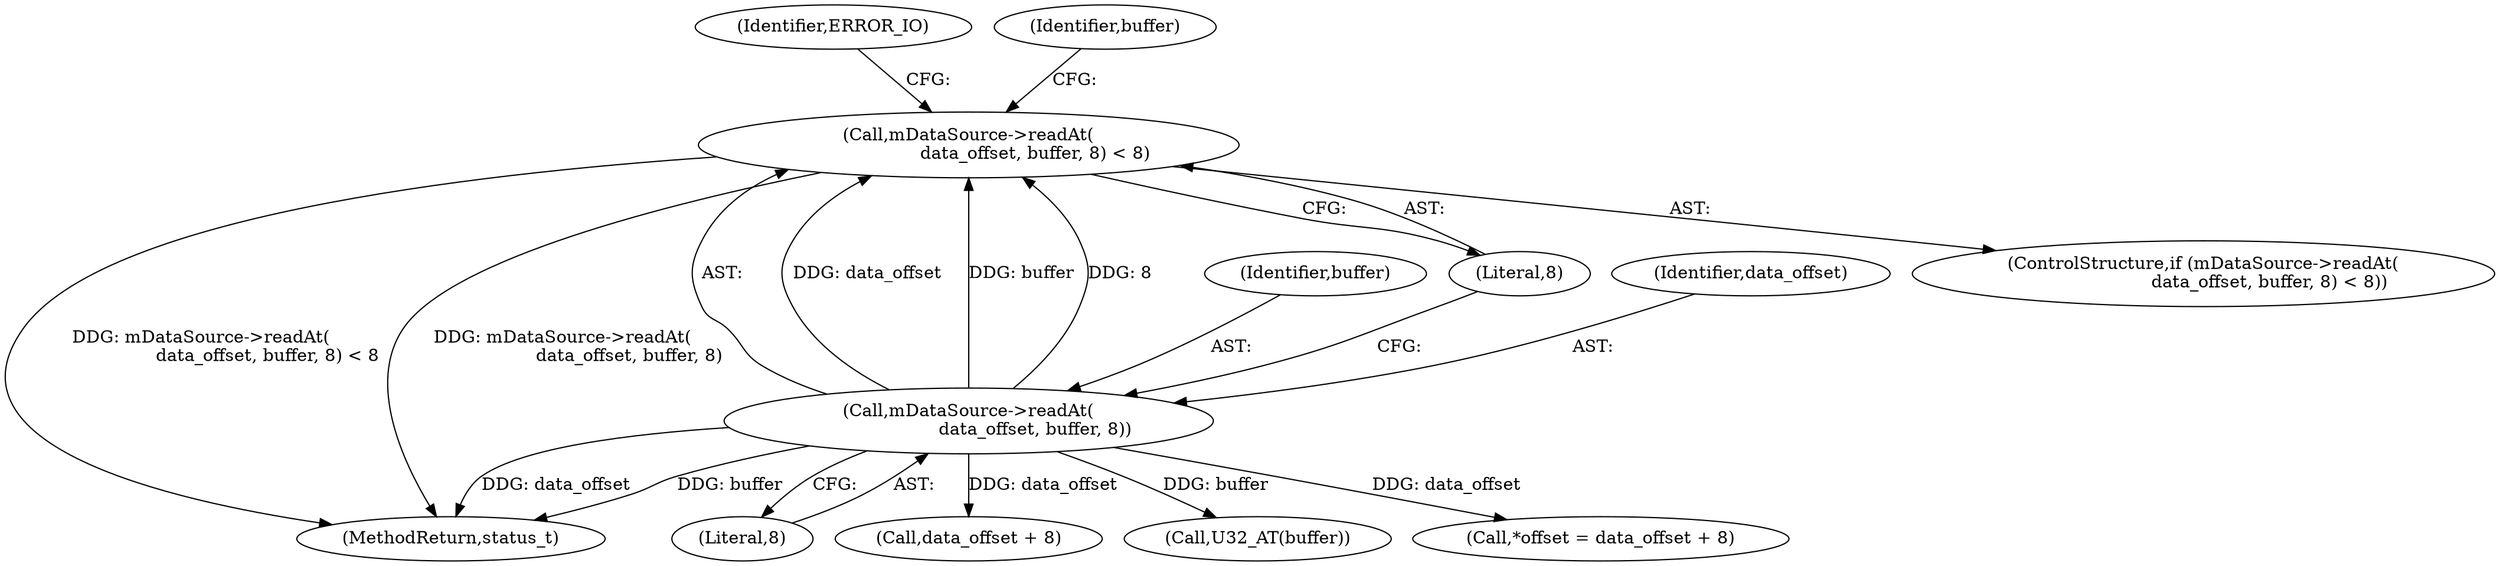 digraph "0_Android_463a6f807e187828442949d1924e143cf07778c6@API" {
"1001387" [label="(Call,mDataSource->readAt(\n                        data_offset, buffer, 8) < 8)"];
"1001388" [label="(Call,mDataSource->readAt(\n                        data_offset, buffer, 8))"];
"1001387" [label="(Call,mDataSource->readAt(\n                        data_offset, buffer, 8) < 8)"];
"1001390" [label="(Identifier,buffer)"];
"1001391" [label="(Literal,8)"];
"1001452" [label="(Call,data_offset + 8)"];
"1002918" [label="(MethodReturn,status_t)"];
"1001398" [label="(Call,U32_AT(buffer))"];
"1001386" [label="(ControlStructure,if (mDataSource->readAt(\n                        data_offset, buffer, 8) < 8))"];
"1001449" [label="(Call,*offset = data_offset + 8)"];
"1001392" [label="(Literal,8)"];
"1001388" [label="(Call,mDataSource->readAt(\n                        data_offset, buffer, 8))"];
"1001389" [label="(Identifier,data_offset)"];
"1001395" [label="(Identifier,ERROR_IO)"];
"1001399" [label="(Identifier,buffer)"];
"1001387" -> "1001386"  [label="AST: "];
"1001387" -> "1001392"  [label="CFG: "];
"1001388" -> "1001387"  [label="AST: "];
"1001392" -> "1001387"  [label="AST: "];
"1001395" -> "1001387"  [label="CFG: "];
"1001399" -> "1001387"  [label="CFG: "];
"1001387" -> "1002918"  [label="DDG: mDataSource->readAt(\n                        data_offset, buffer, 8) < 8"];
"1001387" -> "1002918"  [label="DDG: mDataSource->readAt(\n                        data_offset, buffer, 8)"];
"1001388" -> "1001387"  [label="DDG: data_offset"];
"1001388" -> "1001387"  [label="DDG: buffer"];
"1001388" -> "1001387"  [label="DDG: 8"];
"1001388" -> "1001391"  [label="CFG: "];
"1001389" -> "1001388"  [label="AST: "];
"1001390" -> "1001388"  [label="AST: "];
"1001391" -> "1001388"  [label="AST: "];
"1001392" -> "1001388"  [label="CFG: "];
"1001388" -> "1002918"  [label="DDG: data_offset"];
"1001388" -> "1002918"  [label="DDG: buffer"];
"1001388" -> "1001398"  [label="DDG: buffer"];
"1001388" -> "1001449"  [label="DDG: data_offset"];
"1001388" -> "1001452"  [label="DDG: data_offset"];
}
